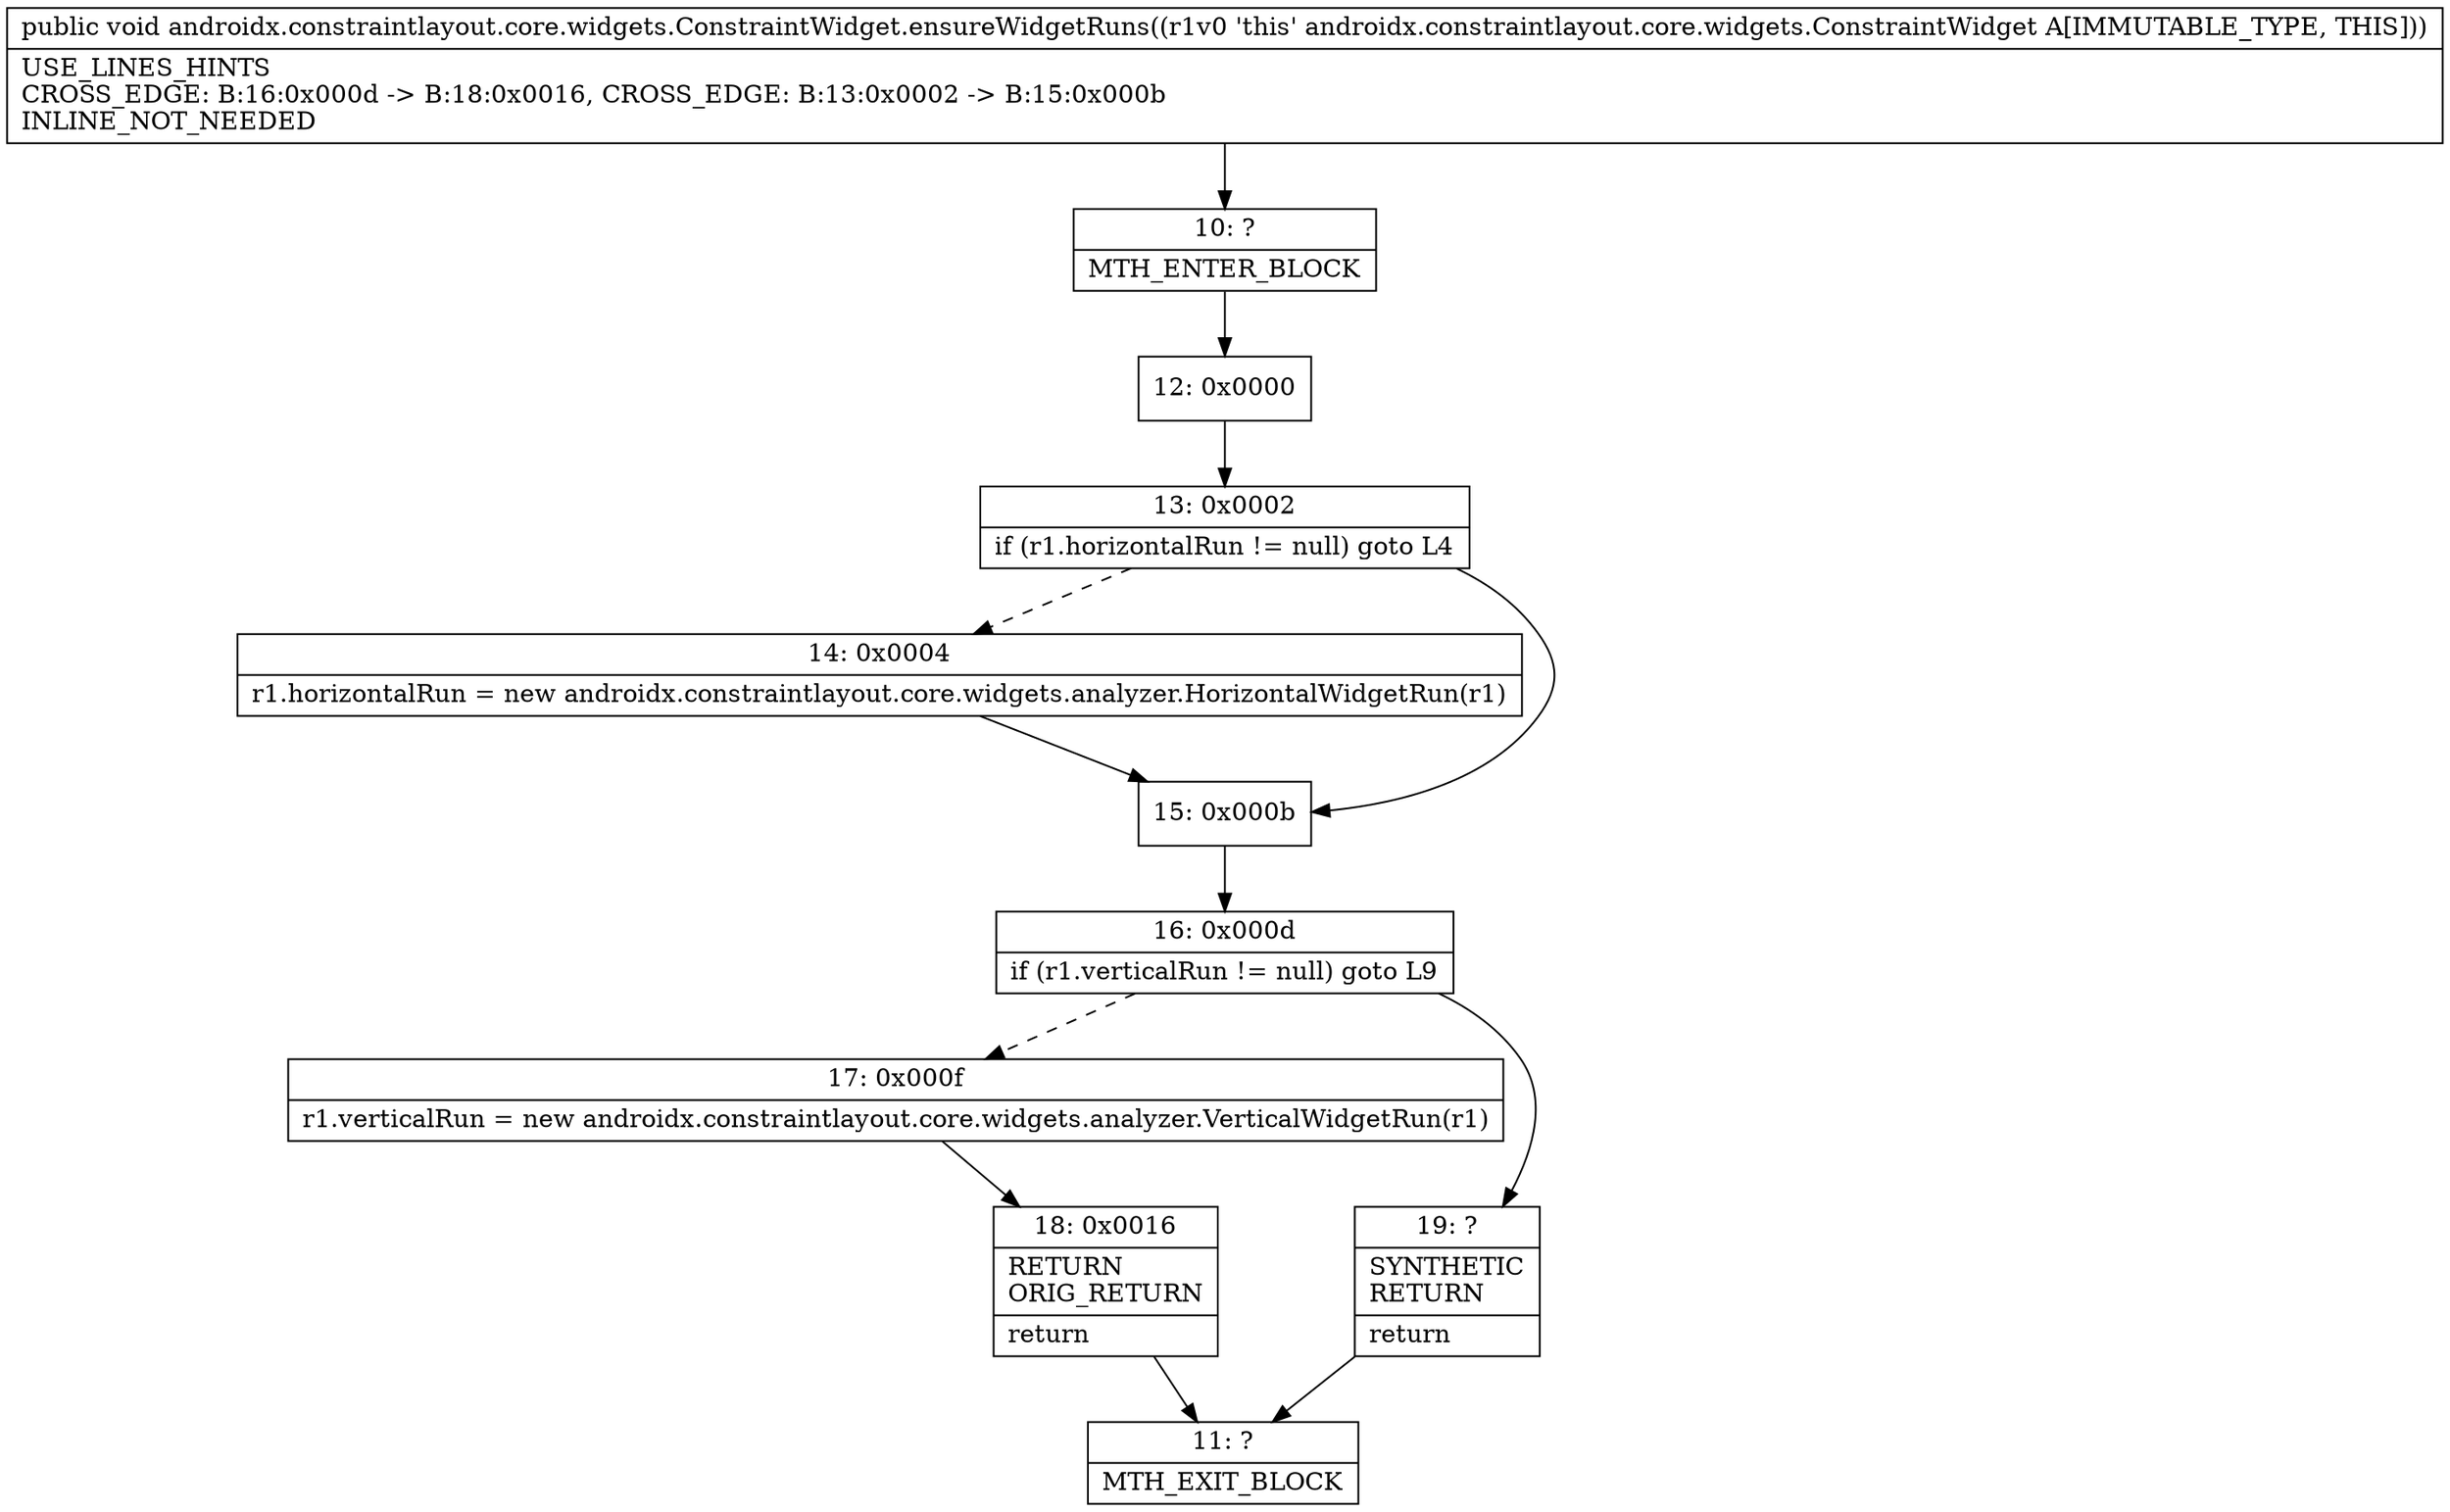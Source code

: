 digraph "CFG forandroidx.constraintlayout.core.widgets.ConstraintWidget.ensureWidgetRuns()V" {
Node_10 [shape=record,label="{10\:\ ?|MTH_ENTER_BLOCK\l}"];
Node_12 [shape=record,label="{12\:\ 0x0000}"];
Node_13 [shape=record,label="{13\:\ 0x0002|if (r1.horizontalRun != null) goto L4\l}"];
Node_14 [shape=record,label="{14\:\ 0x0004|r1.horizontalRun = new androidx.constraintlayout.core.widgets.analyzer.HorizontalWidgetRun(r1)\l}"];
Node_15 [shape=record,label="{15\:\ 0x000b}"];
Node_16 [shape=record,label="{16\:\ 0x000d|if (r1.verticalRun != null) goto L9\l}"];
Node_17 [shape=record,label="{17\:\ 0x000f|r1.verticalRun = new androidx.constraintlayout.core.widgets.analyzer.VerticalWidgetRun(r1)\l}"];
Node_18 [shape=record,label="{18\:\ 0x0016|RETURN\lORIG_RETURN\l|return\l}"];
Node_11 [shape=record,label="{11\:\ ?|MTH_EXIT_BLOCK\l}"];
Node_19 [shape=record,label="{19\:\ ?|SYNTHETIC\lRETURN\l|return\l}"];
MethodNode[shape=record,label="{public void androidx.constraintlayout.core.widgets.ConstraintWidget.ensureWidgetRuns((r1v0 'this' androidx.constraintlayout.core.widgets.ConstraintWidget A[IMMUTABLE_TYPE, THIS]))  | USE_LINES_HINTS\lCROSS_EDGE: B:16:0x000d \-\> B:18:0x0016, CROSS_EDGE: B:13:0x0002 \-\> B:15:0x000b\lINLINE_NOT_NEEDED\l}"];
MethodNode -> Node_10;Node_10 -> Node_12;
Node_12 -> Node_13;
Node_13 -> Node_14[style=dashed];
Node_13 -> Node_15;
Node_14 -> Node_15;
Node_15 -> Node_16;
Node_16 -> Node_17[style=dashed];
Node_16 -> Node_19;
Node_17 -> Node_18;
Node_18 -> Node_11;
Node_19 -> Node_11;
}

